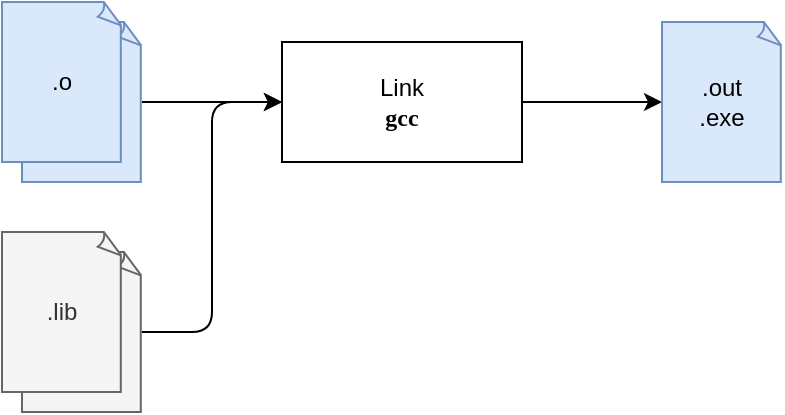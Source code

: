 <mxfile version="22.0.3" type="device">
  <diagram name="Page 1" id="Page-1">
    <mxGraphModel dx="748" dy="859" grid="1" gridSize="10" guides="1" tooltips="1" connect="1" arrows="1" fold="1" page="1" pageScale="1" pageWidth="800" pageHeight="220" math="0" shadow="0">
      <root>
        <mxCell id="0" />
        <mxCell id="1" parent="0" />
        <mxCell id="7YUNhZsP9ndvsF6Or2C0-57" value=".lib" style="whiteSpace=wrap;html=1;shape=mxgraph.basic.document;fillColor=#f5f5f5;strokeColor=#666666;fontColor=#333333;" vertex="1" parent="1">
          <mxGeometry x="20" y="-87" width="60" height="80" as="geometry" />
        </mxCell>
        <mxCell id="7YUNhZsP9ndvsF6Or2C0-53" style="edgeStyle=orthogonalEdgeStyle;rounded=0;orthogonalLoop=1;jettySize=auto;html=1;exitX=1;exitY=0.5;exitDx=0;exitDy=0;exitPerimeter=0;" edge="1" parent="1" source="7YUNhZsP9ndvsF6Or2C0-52" target="7YUNhZsP9ndvsF6Or2C0-50">
          <mxGeometry relative="1" as="geometry" />
        </mxCell>
        <mxCell id="7YUNhZsP9ndvsF6Or2C0-52" value=".o" style="whiteSpace=wrap;html=1;shape=mxgraph.basic.document;fillColor=#dae8fc;strokeColor=#6c8ebf;" vertex="1" parent="1">
          <mxGeometry x="20" y="-202" width="60" height="80" as="geometry" />
        </mxCell>
        <UserObject label="" tags="Diagramme_de_flux Lien" id="49">
          <mxCell parent="1" vertex="1" visible="0">
            <mxGeometry as="geometry" />
          </mxCell>
        </UserObject>
        <mxCell id="7YUNhZsP9ndvsF6Or2C0-49" value=".o" style="whiteSpace=wrap;html=1;shape=mxgraph.basic.document;fillColor=#dae8fc;strokeColor=#6c8ebf;" vertex="1" parent="1">
          <mxGeometry x="10" y="-212" width="60" height="80" as="geometry" />
        </mxCell>
        <mxCell id="7YUNhZsP9ndvsF6Or2C0-54" style="edgeStyle=orthogonalEdgeStyle;rounded=0;orthogonalLoop=1;jettySize=auto;html=1;exitX=1;exitY=0.5;exitDx=0;exitDy=0;" edge="1" parent="1" source="7YUNhZsP9ndvsF6Or2C0-50" target="7YUNhZsP9ndvsF6Or2C0-51">
          <mxGeometry relative="1" as="geometry" />
        </mxCell>
        <mxCell id="7YUNhZsP9ndvsF6Or2C0-50" value="Link&lt;br&gt;&lt;font face=&quot;Lucida Console&quot;&gt;&lt;b&gt;gcc&lt;/b&gt;&lt;/font&gt;" style="rounded=0;whiteSpace=wrap;html=1;" vertex="1" parent="1">
          <mxGeometry x="150" y="-192" width="120" height="60" as="geometry" />
        </mxCell>
        <mxCell id="7YUNhZsP9ndvsF6Or2C0-51" value=".out&lt;br&gt;.exe" style="whiteSpace=wrap;html=1;shape=mxgraph.basic.document;fillColor=#dae8fc;strokeColor=#6c8ebf;" vertex="1" parent="1">
          <mxGeometry x="340" y="-202" width="60" height="80" as="geometry" />
        </mxCell>
        <mxCell id="7YUNhZsP9ndvsF6Or2C0-56" style="edgeStyle=orthogonalEdgeStyle;orthogonalLoop=1;jettySize=auto;html=1;entryX=0;entryY=0.5;entryDx=0;entryDy=0;rounded=1;" edge="1" parent="1" source="7YUNhZsP9ndvsF6Or2C0-57" target="7YUNhZsP9ndvsF6Or2C0-50">
          <mxGeometry relative="1" as="geometry" />
        </mxCell>
        <mxCell id="7YUNhZsP9ndvsF6Or2C0-55" value=".lib" style="whiteSpace=wrap;html=1;shape=mxgraph.basic.document;fillColor=#f5f5f5;strokeColor=#666666;fontColor=#333333;" vertex="1" parent="1">
          <mxGeometry x="10" y="-97" width="60" height="80" as="geometry" />
        </mxCell>
      </root>
    </mxGraphModel>
  </diagram>
</mxfile>
